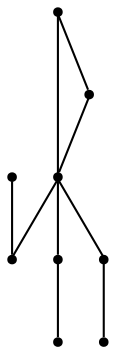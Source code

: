 graph {
  node [shape=point,comment="{\"directed\":false,\"doi\":\"10.1007/978-3-642-11805-0_10\",\"figure\":\"12 (4)\"}"]

  v0 [pos="861.4531097412109,2745.039466927268"]
  v1 [pos="861.4531097412109,2655.006714213978"]
  v2 [pos="816.4196086439975,2655.006714213978"]
  v3 [pos="771.3861075467842,2655.006777815385"]
  v4 [pos="906.4866108384243,2655.006777815385"]
  v5 [pos="951.5200801228367,2655.006777815385"]
  v6 [pos="898.9810167179551,2692.5203505776144"]
  v7 [pos="936.5089236946992,2730.0339869412505"]
  v8 [pos="861.4531097412109,2700.023090570623"]

  v0 -- v1 [id="-1",pos="861.4531097412109,2745.039466927268 843.3145959188771,2737.5074702869756 831.4724716541378,2719.751229442249 831.4724716541378,2700.064813093705 831.4724716541378,2680.3783967451614 843.3145959188771,2662.621901494806 861.4531097412109,2655.006714213978"]
  v3 -- v2 [id="-2",pos="771.3861075467842,2655.006777815385 816.4196086439975,2655.006714213978 816.4196086439975,2655.006714213978 816.4196086439975,2655.006714213978"]
  v1 -- v4 [id="-3",pos="861.4531097412109,2655.006714213978 906.4866108384243,2655.006777815385 906.4866108384243,2655.006777815385 906.4866108384243,2655.006777815385"]
  v4 -- v5 [id="-4",pos="906.4866108384243,2655.006777815385 951.5200801228367,2655.006777815385 951.5200801228367,2655.006777815385 951.5200801228367,2655.006777815385"]
  v0 -- v8 [id="-5",pos="861.4531097412109,2745.039466927268 861.4531097412109,2700.023090570623 861.4531097412109,2700.023090570623 861.4531097412109,2700.023090570623"]
  v8 -- v1 [id="-6",pos="861.4531097412109,2700.023090570623 861.4531097412109,2655.006714213978 861.4531097412109,2655.006714213978 861.4531097412109,2655.006714213978"]
  v1 -- v6 [id="-7",pos="861.4531097412109,2655.006714213978 898.9810167179551,2692.5203505776144 898.9810167179551,2692.5203505776144 898.9810167179551,2692.5203505776144"]
  v6 -- v7 [id="-8",pos="898.9810167179551,2692.5203505776144 936.5089236946992,2730.0339869412505 936.5089236946992,2730.0339869412505 936.5089236946992,2730.0339869412505"]
  v1 -- v2 [id="-15",pos="861.4531097412109,2655.006714213978 816.4196086439975,2655.006714213978 816.4196086439975,2655.006714213978 816.4196086439975,2655.006714213978"]
}